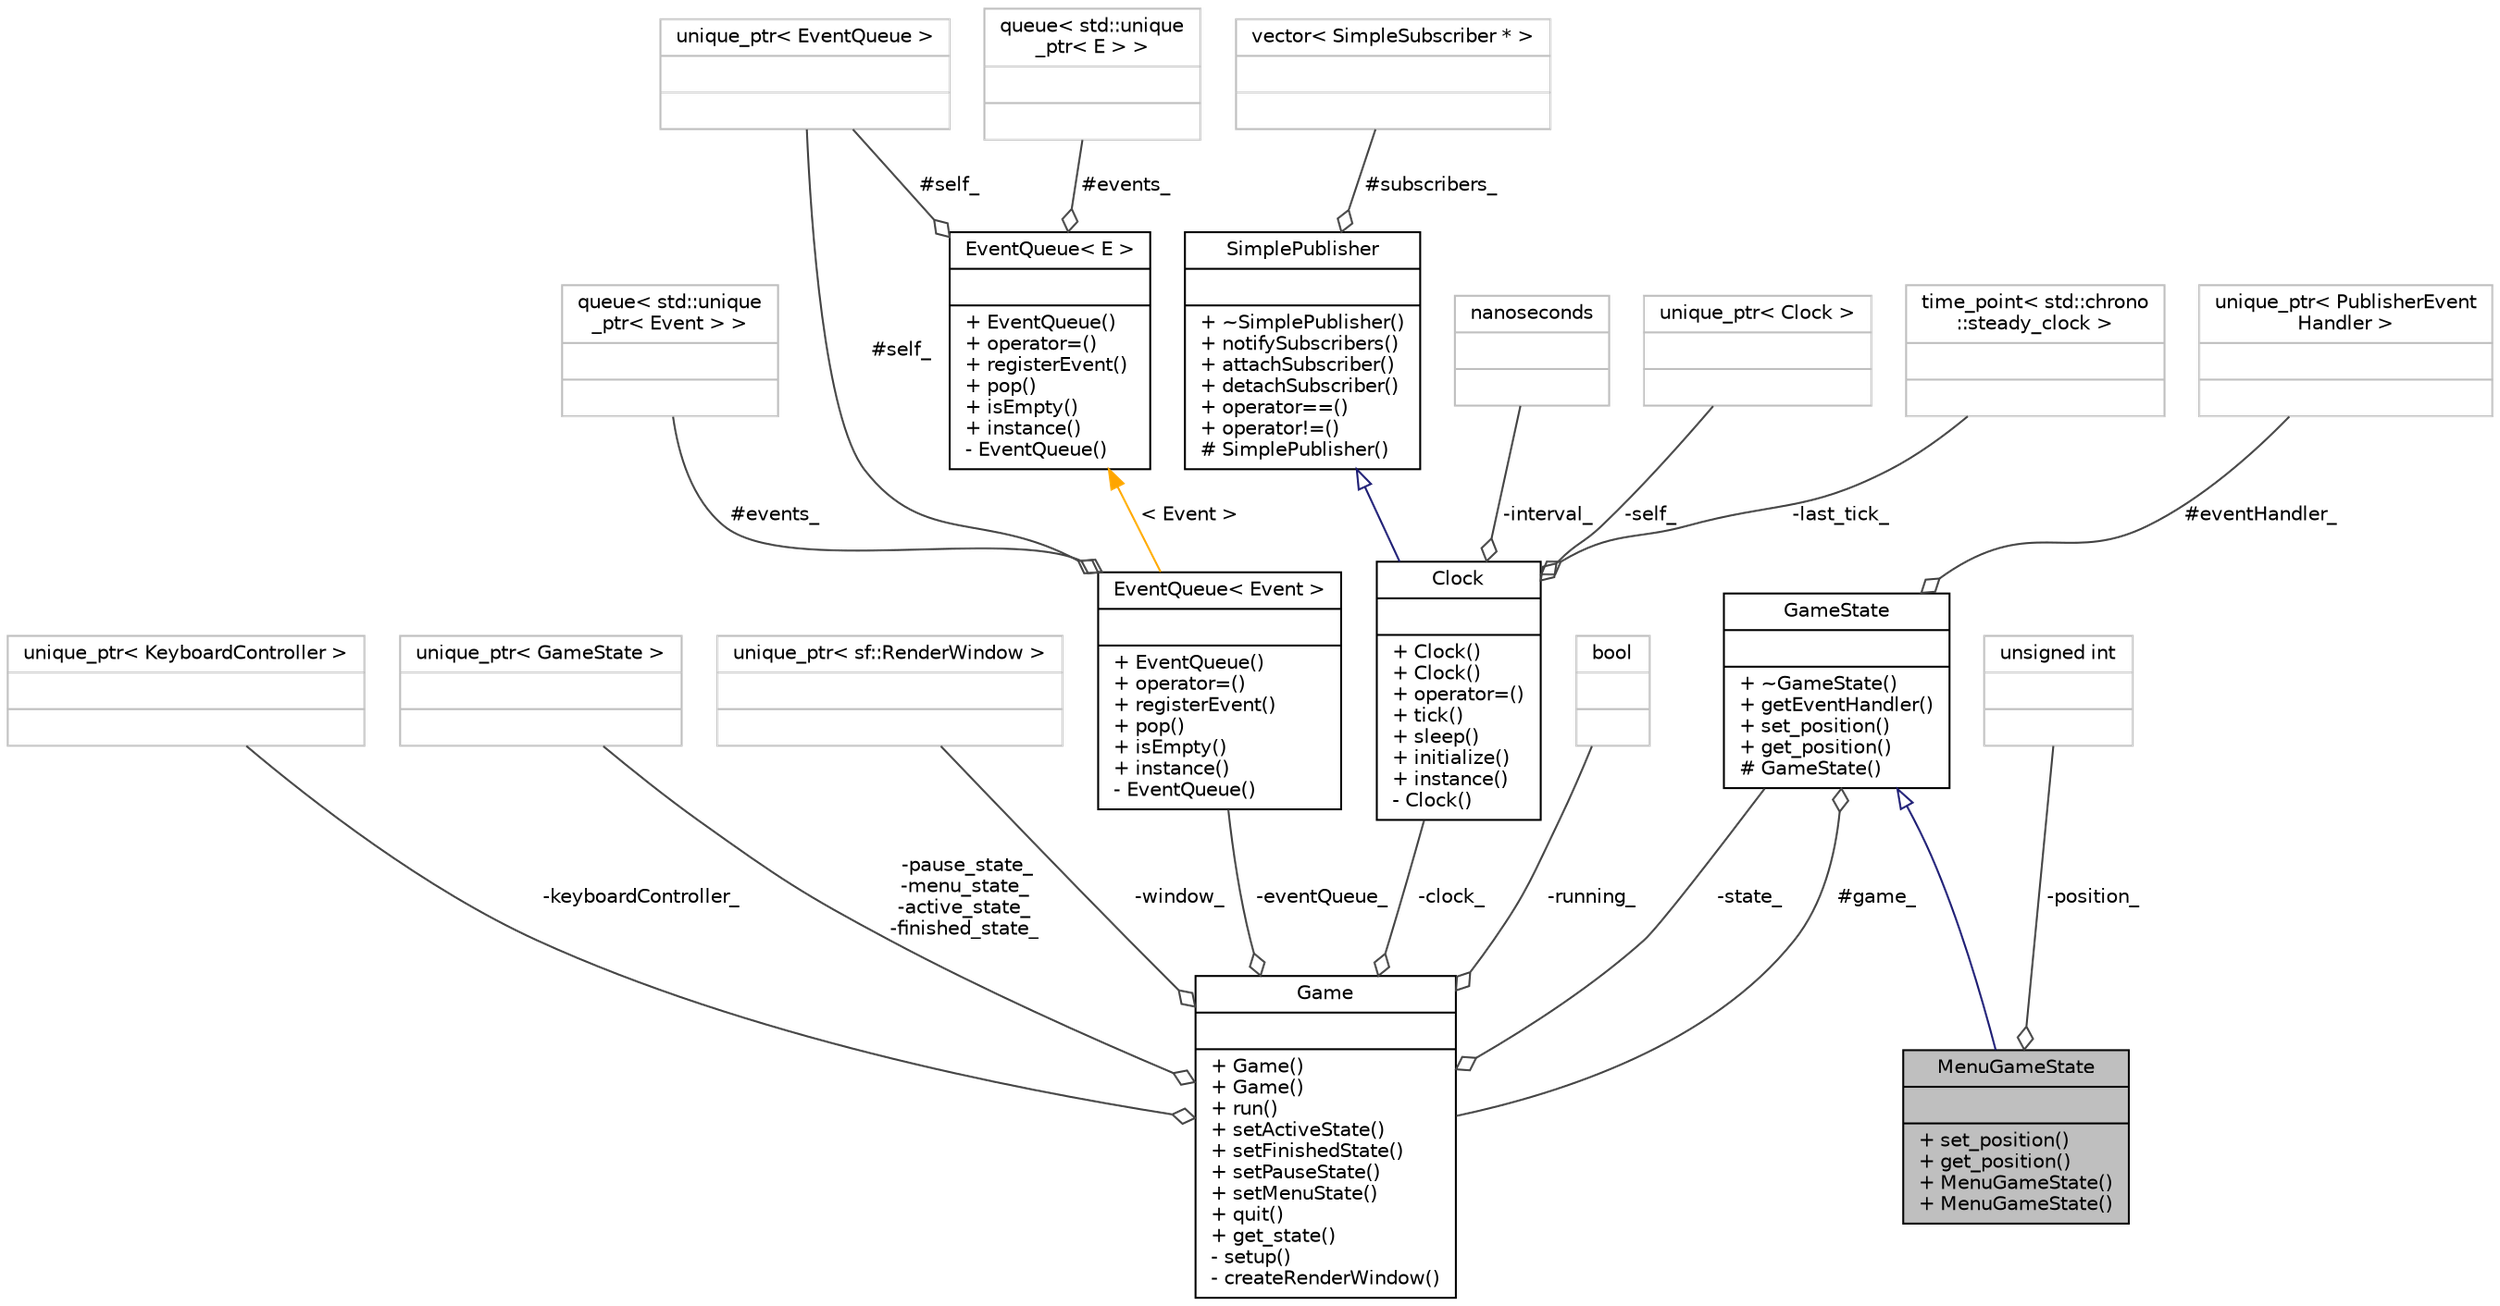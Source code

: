 digraph "MenuGameState"
{
 // INTERACTIVE_SVG=YES
 // LATEX_PDF_SIZE
  bgcolor="transparent";
  edge [fontname="Helvetica",fontsize="10",labelfontname="Helvetica",labelfontsize="10"];
  node [fontname="Helvetica",fontsize="10",shape=record];
  Node1 [label="{MenuGameState\n||+ set_position()\l+ get_position()\l+ MenuGameState()\l+ MenuGameState()\l}",height=0.2,width=0.4,color="black", fillcolor="grey75", style="filled", fontcolor="black",tooltip=" "];
  Node2 -> Node1 [dir="back",color="midnightblue",fontsize="10",style="solid",arrowtail="onormal",fontname="Helvetica"];
  Node2 [label="{GameState\n||+ ~GameState()\l+ getEventHandler()\l+ set_position()\l+ get_position()\l# GameState()\l}",height=0.2,width=0.4,color="black",URL="$class_game_state.html",tooltip=" "];
  Node3 -> Node2 [color="grey25",fontsize="10",style="solid",label=" #game_" ,arrowhead="odiamond",fontname="Helvetica"];
  Node3 [label="{Game\n||+ Game()\l+ Game()\l+ run()\l+ setActiveState()\l+ setFinishedState()\l+ setPauseState()\l+ setMenuState()\l+ quit()\l+ get_state()\l- setup()\l- createRenderWindow()\l}",height=0.2,width=0.4,color="black",URL="$class_game.html",tooltip=" "];
  Node4 -> Node3 [color="grey25",fontsize="10",style="solid",label=" -keyboardController_" ,arrowhead="odiamond",fontname="Helvetica"];
  Node4 [label="{unique_ptr\< KeyboardController \>\n||}",height=0.2,width=0.4,color="grey75",tooltip=" "];
  Node5 -> Node3 [color="grey25",fontsize="10",style="solid",label=" -pause_state_\n-menu_state_\n-active_state_\n-finished_state_" ,arrowhead="odiamond",fontname="Helvetica"];
  Node5 [label="{unique_ptr\< GameState \>\n||}",height=0.2,width=0.4,color="grey75",tooltip=" "];
  Node6 -> Node3 [color="grey25",fontsize="10",style="solid",label=" -window_" ,arrowhead="odiamond",fontname="Helvetica"];
  Node6 [label="{unique_ptr\< sf::RenderWindow \>\n||}",height=0.2,width=0.4,color="grey75",tooltip=" "];
  Node7 -> Node3 [color="grey25",fontsize="10",style="solid",label=" -eventQueue_" ,arrowhead="odiamond",fontname="Helvetica"];
  Node7 [label="{EventQueue\< Event \>\n||+ EventQueue()\l+ operator=()\l+ registerEvent()\l+ pop()\l+ isEmpty()\l+ instance()\l- EventQueue()\l}",height=0.2,width=0.4,color="black",URL="$class_event_queue.html",tooltip=" "];
  Node8 -> Node7 [color="grey25",fontsize="10",style="solid",label=" #events_" ,arrowhead="odiamond",fontname="Helvetica"];
  Node8 [label="{queue\< std::unique\l_ptr\< Event \> \>\n||}",height=0.2,width=0.4,color="grey75",tooltip=" "];
  Node9 -> Node7 [color="grey25",fontsize="10",style="solid",label=" #self_" ,arrowhead="odiamond",fontname="Helvetica"];
  Node9 [label="{unique_ptr\< EventQueue \>\n||}",height=0.2,width=0.4,color="grey75",tooltip=" "];
  Node10 -> Node7 [dir="back",color="orange",fontsize="10",style="solid",label=" \< Event \>" ,fontname="Helvetica"];
  Node10 [label="{EventQueue\< E \>\n||+ EventQueue()\l+ operator=()\l+ registerEvent()\l+ pop()\l+ isEmpty()\l+ instance()\l- EventQueue()\l}",height=0.2,width=0.4,color="black",URL="$class_event_queue.html",tooltip="Singleton class wrapper for std::queue<E>."];
  Node11 -> Node10 [color="grey25",fontsize="10",style="solid",label=" #events_" ,arrowhead="odiamond",fontname="Helvetica"];
  Node11 [label="{queue\< std::unique\l_ptr\< E \> \>\n||}",height=0.2,width=0.4,color="grey75",tooltip=" "];
  Node9 -> Node10 [color="grey25",fontsize="10",style="solid",label=" #self_" ,arrowhead="odiamond",fontname="Helvetica"];
  Node12 -> Node3 [color="grey25",fontsize="10",style="solid",label=" -clock_" ,arrowhead="odiamond",fontname="Helvetica"];
  Node12 [label="{Clock\n||+ Clock()\l+ Clock()\l+ operator=()\l+ tick()\l+ sleep()\l+ initialize()\l+ instance()\l- Clock()\l}",height=0.2,width=0.4,color="black",URL="$class_clock.html",tooltip="Represents an externally controlled clock running at a given frequency."];
  Node13 -> Node12 [dir="back",color="midnightblue",fontsize="10",style="solid",arrowtail="onormal",fontname="Helvetica"];
  Node13 [label="{SimplePublisher\n||+ ~SimplePublisher()\l+ notifySubscribers()\l+ attachSubscriber()\l+ detachSubscriber()\l+ operator==()\l+ operator!=()\l# SimplePublisher()\l}",height=0.2,width=0.4,color="black",URL="$class_simple_publisher.html",tooltip=" "];
  Node14 -> Node13 [color="grey25",fontsize="10",style="solid",label=" #subscribers_" ,arrowhead="odiamond",fontname="Helvetica"];
  Node14 [label="{vector\< SimpleSubscriber * \>\n||}",height=0.2,width=0.4,color="grey75",tooltip=" "];
  Node15 -> Node12 [color="grey25",fontsize="10",style="solid",label=" -interval_" ,arrowhead="odiamond",fontname="Helvetica"];
  Node15 [label="{nanoseconds\n||}",height=0.2,width=0.4,color="grey75",tooltip=" "];
  Node16 -> Node12 [color="grey25",fontsize="10",style="solid",label=" -self_" ,arrowhead="odiamond",fontname="Helvetica"];
  Node16 [label="{unique_ptr\< Clock \>\n||}",height=0.2,width=0.4,color="grey75",tooltip=" "];
  Node17 -> Node12 [color="grey25",fontsize="10",style="solid",label=" -last_tick_" ,arrowhead="odiamond",fontname="Helvetica"];
  Node17 [label="{time_point\< std::chrono\l::steady_clock \>\n||}",height=0.2,width=0.4,color="grey75",tooltip=" "];
  Node18 -> Node3 [color="grey25",fontsize="10",style="solid",label=" -running_" ,arrowhead="odiamond",fontname="Helvetica"];
  Node18 [label="{bool\n||}",height=0.2,width=0.4,color="grey75",tooltip=" "];
  Node2 -> Node3 [color="grey25",fontsize="10",style="solid",label=" -state_" ,arrowhead="odiamond",fontname="Helvetica"];
  Node19 -> Node2 [color="grey25",fontsize="10",style="solid",label=" #eventHandler_" ,arrowhead="odiamond",fontname="Helvetica"];
  Node19 [label="{unique_ptr\< PublisherEvent\lHandler \>\n||}",height=0.2,width=0.4,color="grey75",tooltip=" "];
  Node20 -> Node1 [color="grey25",fontsize="10",style="solid",label=" -position_" ,arrowhead="odiamond",fontname="Helvetica"];
  Node20 [label="{unsigned int\n||}",height=0.2,width=0.4,color="grey75",tooltip=" "];
}
